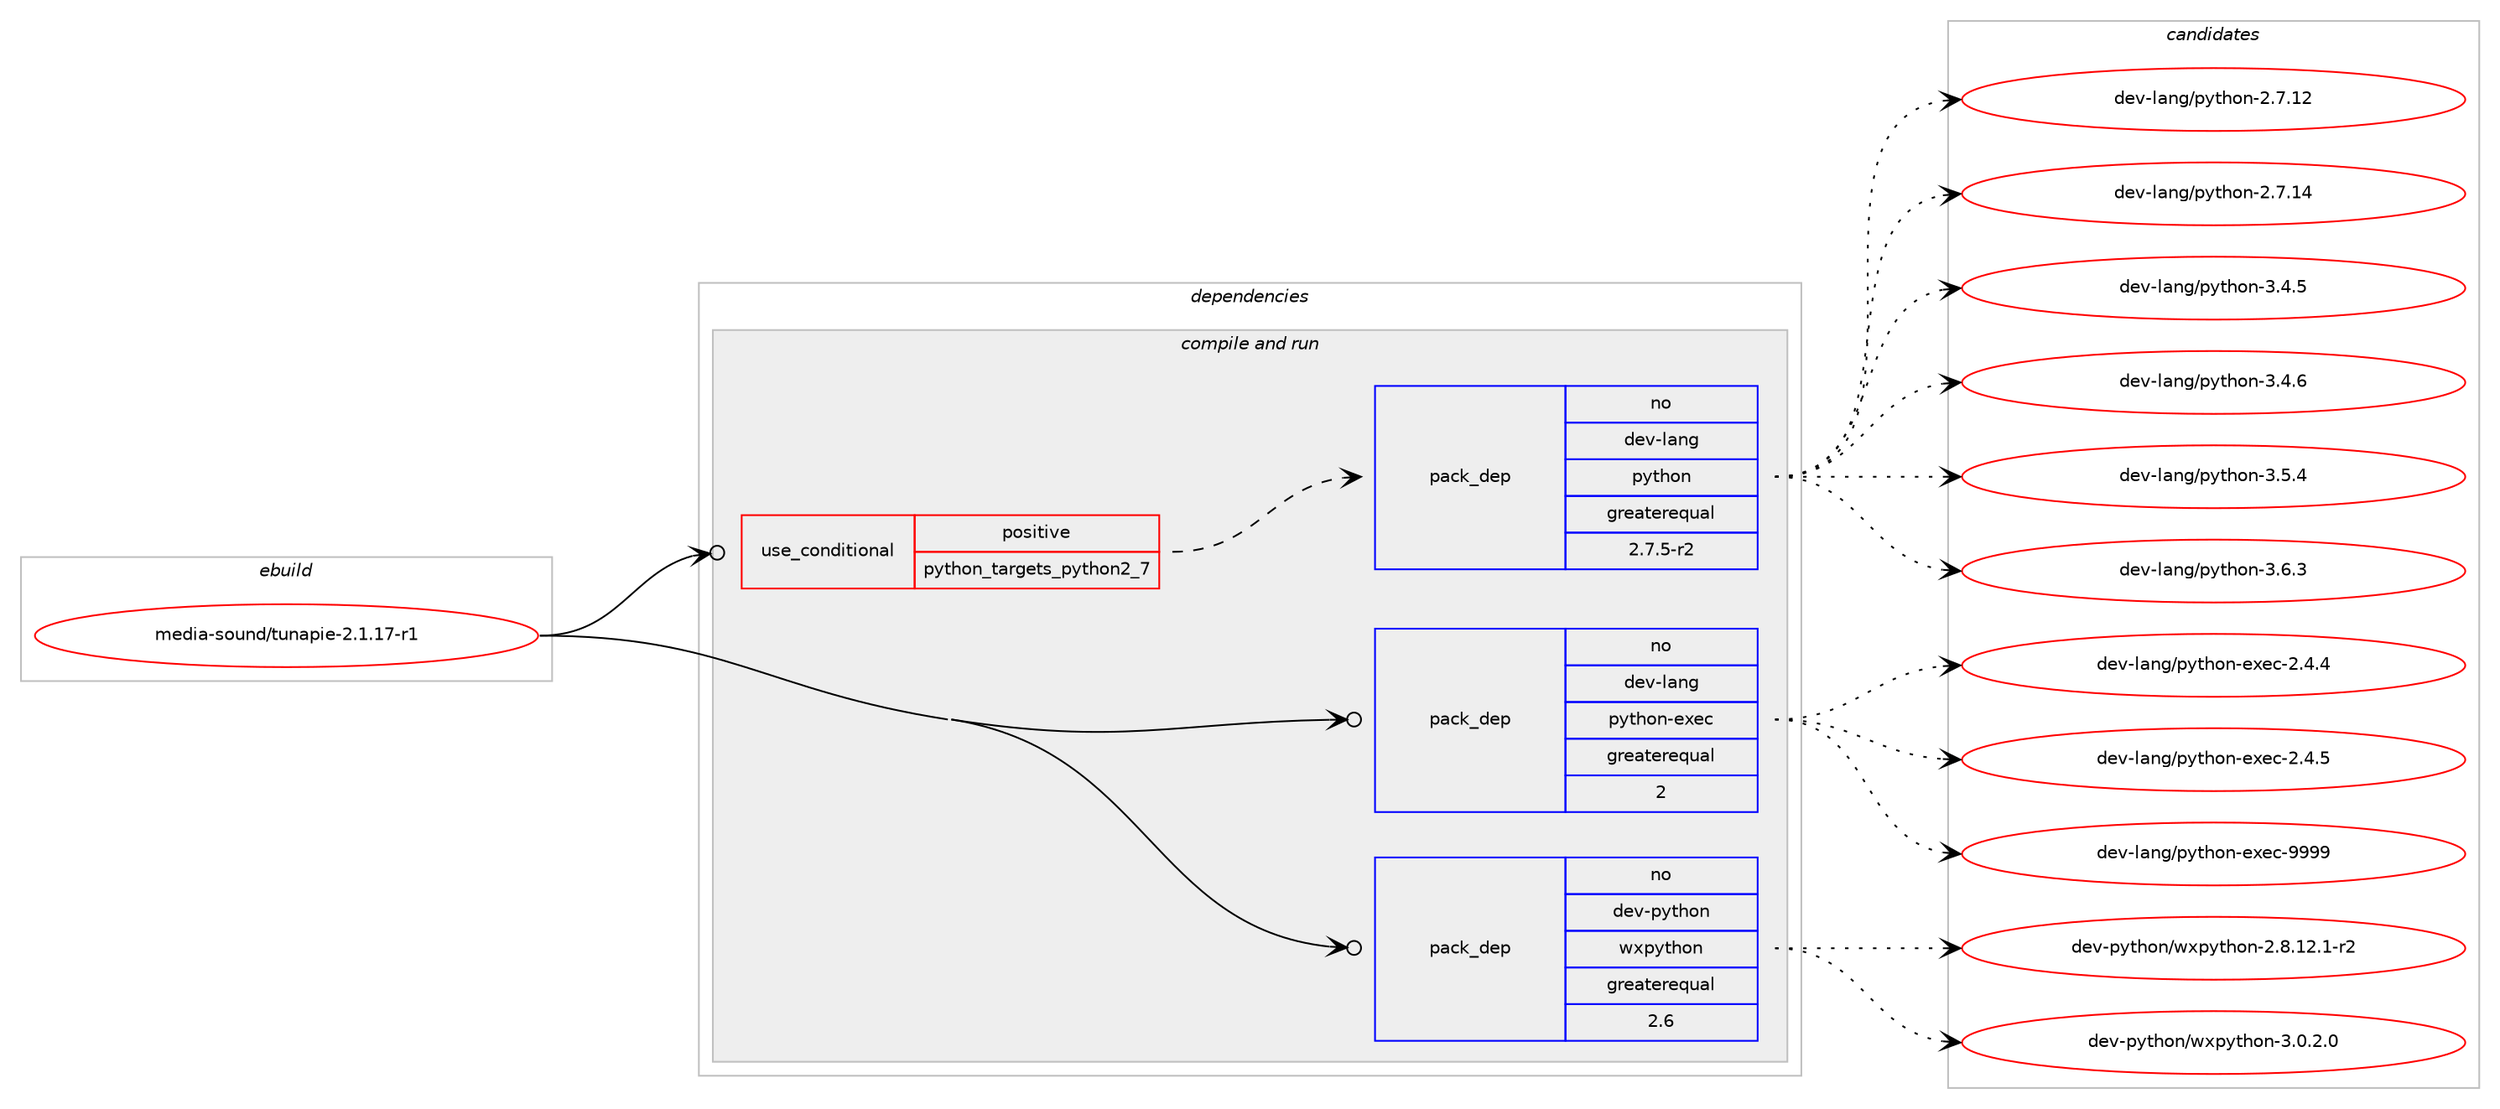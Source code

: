 digraph prolog {

# *************
# Graph options
# *************

newrank=true;
concentrate=true;
compound=true;
graph [rankdir=LR,fontname=Helvetica,fontsize=10,ranksep=1.5];#, ranksep=2.5, nodesep=0.2];
edge  [arrowhead=vee];
node  [fontname=Helvetica,fontsize=10];

# **********
# The ebuild
# **********

subgraph cluster_leftcol {
color=gray;
rank=same;
label=<<i>ebuild</i>>;
id [label="media-sound/tunapie-2.1.17-r1", color=red, width=4, href="../media-sound/tunapie-2.1.17-r1.svg"];
}

# ****************
# The dependencies
# ****************

subgraph cluster_midcol {
color=gray;
label=<<i>dependencies</i>>;
subgraph cluster_compile {
fillcolor="#eeeeee";
style=filled;
label=<<i>compile</i>>;
}
subgraph cluster_compileandrun {
fillcolor="#eeeeee";
style=filled;
label=<<i>compile and run</i>>;
subgraph cond95006 {
dependency387553 [label=<<TABLE BORDER="0" CELLBORDER="1" CELLSPACING="0" CELLPADDING="4"><TR><TD ROWSPAN="3" CELLPADDING="10">use_conditional</TD></TR><TR><TD>positive</TD></TR><TR><TD>python_targets_python2_7</TD></TR></TABLE>>, shape=none, color=red];
subgraph pack286260 {
dependency387554 [label=<<TABLE BORDER="0" CELLBORDER="1" CELLSPACING="0" CELLPADDING="4" WIDTH="220"><TR><TD ROWSPAN="6" CELLPADDING="30">pack_dep</TD></TR><TR><TD WIDTH="110">no</TD></TR><TR><TD>dev-lang</TD></TR><TR><TD>python</TD></TR><TR><TD>greaterequal</TD></TR><TR><TD>2.7.5-r2</TD></TR></TABLE>>, shape=none, color=blue];
}
dependency387553:e -> dependency387554:w [weight=20,style="dashed",arrowhead="vee"];
}
id:e -> dependency387553:w [weight=20,style="solid",arrowhead="odotvee"];
subgraph pack286261 {
dependency387555 [label=<<TABLE BORDER="0" CELLBORDER="1" CELLSPACING="0" CELLPADDING="4" WIDTH="220"><TR><TD ROWSPAN="6" CELLPADDING="30">pack_dep</TD></TR><TR><TD WIDTH="110">no</TD></TR><TR><TD>dev-lang</TD></TR><TR><TD>python-exec</TD></TR><TR><TD>greaterequal</TD></TR><TR><TD>2</TD></TR></TABLE>>, shape=none, color=blue];
}
id:e -> dependency387555:w [weight=20,style="solid",arrowhead="odotvee"];
subgraph pack286262 {
dependency387556 [label=<<TABLE BORDER="0" CELLBORDER="1" CELLSPACING="0" CELLPADDING="4" WIDTH="220"><TR><TD ROWSPAN="6" CELLPADDING="30">pack_dep</TD></TR><TR><TD WIDTH="110">no</TD></TR><TR><TD>dev-python</TD></TR><TR><TD>wxpython</TD></TR><TR><TD>greaterequal</TD></TR><TR><TD>2.6</TD></TR></TABLE>>, shape=none, color=blue];
}
id:e -> dependency387556:w [weight=20,style="solid",arrowhead="odotvee"];
}
subgraph cluster_run {
fillcolor="#eeeeee";
style=filled;
label=<<i>run</i>>;
}
}

# **************
# The candidates
# **************

subgraph cluster_choices {
rank=same;
color=gray;
label=<<i>candidates</i>>;

subgraph choice286260 {
color=black;
nodesep=1;
choice10010111845108971101034711212111610411111045504655464950 [label="dev-lang/python-2.7.12", color=red, width=4,href="../dev-lang/python-2.7.12.svg"];
choice10010111845108971101034711212111610411111045504655464952 [label="dev-lang/python-2.7.14", color=red, width=4,href="../dev-lang/python-2.7.14.svg"];
choice100101118451089711010347112121116104111110455146524653 [label="dev-lang/python-3.4.5", color=red, width=4,href="../dev-lang/python-3.4.5.svg"];
choice100101118451089711010347112121116104111110455146524654 [label="dev-lang/python-3.4.6", color=red, width=4,href="../dev-lang/python-3.4.6.svg"];
choice100101118451089711010347112121116104111110455146534652 [label="dev-lang/python-3.5.4", color=red, width=4,href="../dev-lang/python-3.5.4.svg"];
choice100101118451089711010347112121116104111110455146544651 [label="dev-lang/python-3.6.3", color=red, width=4,href="../dev-lang/python-3.6.3.svg"];
dependency387554:e -> choice10010111845108971101034711212111610411111045504655464950:w [style=dotted,weight="100"];
dependency387554:e -> choice10010111845108971101034711212111610411111045504655464952:w [style=dotted,weight="100"];
dependency387554:e -> choice100101118451089711010347112121116104111110455146524653:w [style=dotted,weight="100"];
dependency387554:e -> choice100101118451089711010347112121116104111110455146524654:w [style=dotted,weight="100"];
dependency387554:e -> choice100101118451089711010347112121116104111110455146534652:w [style=dotted,weight="100"];
dependency387554:e -> choice100101118451089711010347112121116104111110455146544651:w [style=dotted,weight="100"];
}
subgraph choice286261 {
color=black;
nodesep=1;
choice1001011184510897110103471121211161041111104510112010199455046524652 [label="dev-lang/python-exec-2.4.4", color=red, width=4,href="../dev-lang/python-exec-2.4.4.svg"];
choice1001011184510897110103471121211161041111104510112010199455046524653 [label="dev-lang/python-exec-2.4.5", color=red, width=4,href="../dev-lang/python-exec-2.4.5.svg"];
choice10010111845108971101034711212111610411111045101120101994557575757 [label="dev-lang/python-exec-9999", color=red, width=4,href="../dev-lang/python-exec-9999.svg"];
dependency387555:e -> choice1001011184510897110103471121211161041111104510112010199455046524652:w [style=dotted,weight="100"];
dependency387555:e -> choice1001011184510897110103471121211161041111104510112010199455046524653:w [style=dotted,weight="100"];
dependency387555:e -> choice10010111845108971101034711212111610411111045101120101994557575757:w [style=dotted,weight="100"];
}
subgraph choice286262 {
color=black;
nodesep=1;
choice10010111845112121116104111110471191201121211161041111104550465646495046494511450 [label="dev-python/wxpython-2.8.12.1-r2", color=red, width=4,href="../dev-python/wxpython-2.8.12.1-r2.svg"];
choice10010111845112121116104111110471191201121211161041111104551464846504648 [label="dev-python/wxpython-3.0.2.0", color=red, width=4,href="../dev-python/wxpython-3.0.2.0.svg"];
dependency387556:e -> choice10010111845112121116104111110471191201121211161041111104550465646495046494511450:w [style=dotted,weight="100"];
dependency387556:e -> choice10010111845112121116104111110471191201121211161041111104551464846504648:w [style=dotted,weight="100"];
}
}

}
